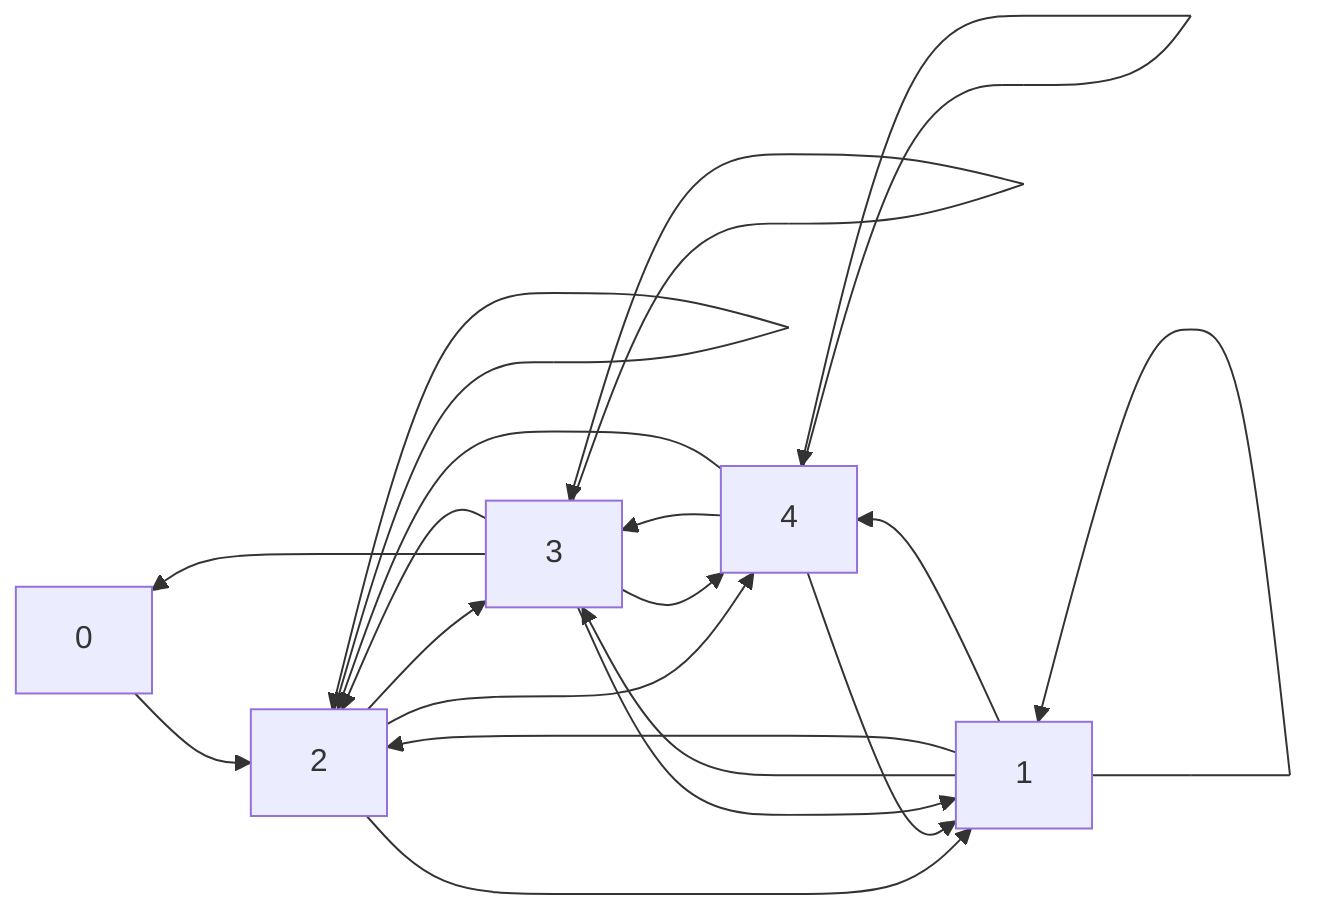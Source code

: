 graph LR;
  2-->3;
  3-->0;
  0-->2;
  2-->1;
  1-->3;
  3-->2;
  2-->4;
  4-->3;
  3-->4;
  4-->1;
  1-->2;
  4-->2;
  4-->4;
  1-->1;
  3-->3;
  2-->2;
  1-->4;
  3-->1;